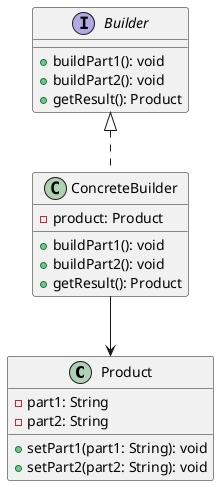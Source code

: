 @startuml
class Product {
    - part1: String
    - part2: String
    + setPart1(part1: String): void
    + setPart2(part2: String): void
}

interface Builder {
    + buildPart1(): void
    + buildPart2(): void
    + getResult(): Product
}

class ConcreteBuilder implements Builder {
    - product: Product
    + buildPart1(): void
    + buildPart2(): void
    + getResult(): Product
}
ConcreteBuilder --> Product
@enduml
